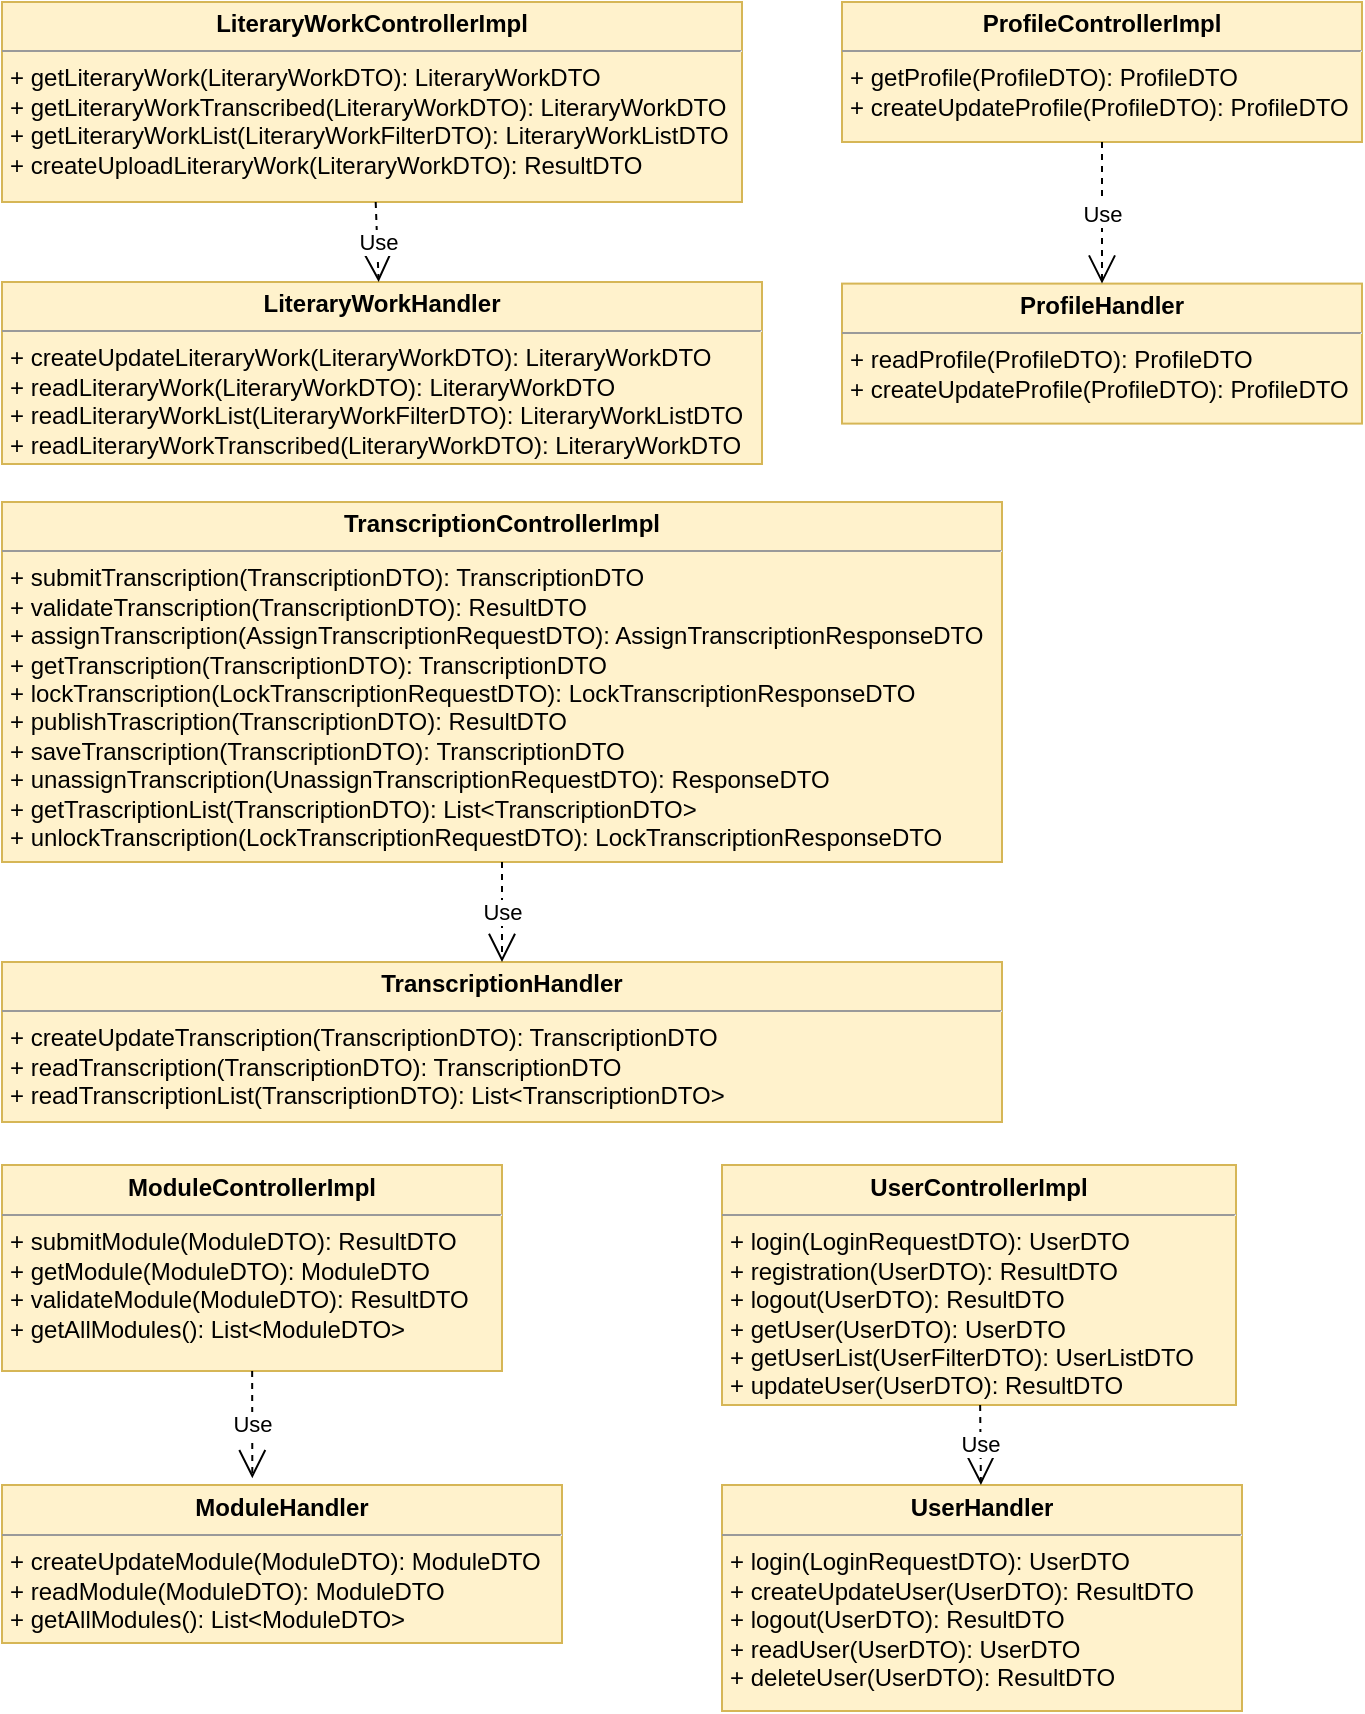 <mxfile version="12.1.9" type="device" pages="1"><diagram id="q4cFodYw-TBzlHbiW_eS" name="Page-1"><mxGraphModel dx="1038" dy="531" grid="1" gridSize="10" guides="1" tooltips="1" connect="1" arrows="1" fold="1" page="1" pageScale="1" pageWidth="827" pageHeight="1169" math="0" shadow="0"><root><mxCell id="0"/><mxCell id="1" parent="0"/><mxCell id="9nqBZvQwRrFpqeL6nFMv-12" value="&lt;p style=&quot;margin: 0px ; margin-top: 4px ; text-align: center&quot;&gt;&lt;b&gt;LiteraryWorkControllerImpl&lt;/b&gt;&lt;/p&gt;&lt;hr size=&quot;1&quot;&gt;&lt;p style=&quot;margin: 0px 0px 0px 4px&quot;&gt;+ getLiteraryWork(LiteraryWorkDTO): LiteraryWorkDTO&lt;/p&gt;&lt;p style=&quot;margin: 0px 0px 0px 4px&quot;&gt;+ getLiteraryWorkTranscribed(LiteraryWorkDTO): LiteraryWorkDTO&lt;br&gt;&lt;/p&gt;&lt;p style=&quot;margin: 0px 0px 0px 4px&quot;&gt;+ getLiteraryWorkList(LiteraryWorkFilterDTO): LiteraryWorkListDTO&lt;/p&gt;&lt;p style=&quot;margin: 0px 0px 0px 4px&quot;&gt;+ createUploadLiteraryWork(LiteraryWorkDTO):&amp;nbsp;ResultDTO&lt;/p&gt;&lt;div&gt;&lt;span&gt;&lt;br&gt;&lt;/span&gt;&lt;/div&gt;&lt;div&gt;&lt;span&gt;&lt;br&gt;&lt;/span&gt;&lt;/div&gt;&lt;p&gt;&lt;span&gt;&lt;br&gt;&lt;/span&gt;&lt;/p&gt;&lt;p&gt;&lt;span&gt;&lt;br&gt;&lt;/span&gt;&lt;/p&gt;&lt;p&gt;&lt;span&gt;&lt;br&gt;&lt;/span&gt;&lt;/p&gt;&lt;p&gt;&lt;br&gt;&lt;/p&gt;&lt;p&gt;&lt;br&gt;&lt;/p&gt;&lt;p&gt;&lt;br&gt;&lt;/p&gt;" style="verticalAlign=top;align=left;overflow=fill;fontSize=12;fontFamily=Helvetica;html=1;fillColor=#fff2cc;strokeColor=#d6b656;" parent="1" vertex="1"><mxGeometry x="73" y="40" width="370" height="100" as="geometry"/></mxCell><mxCell id="9nqBZvQwRrFpqeL6nFMv-15" value="&lt;p style=&quot;margin: 0px ; margin-top: 4px ; text-align: center&quot;&gt;&lt;b&gt;ProfileControllerImpl&lt;/b&gt;&lt;/p&gt;&lt;hr size=&quot;1&quot;&gt;&lt;p style=&quot;margin: 0px ; margin-left: 4px&quot;&gt;+ getProfile(ProfileDTO): ProfileDTO&lt;br&gt;+ createUpdateProfile(ProfileDTO): ProfileDTO&lt;/p&gt;&lt;div&gt;&lt;span&gt;&lt;br&gt;&lt;/span&gt;&lt;/div&gt;&lt;div&gt;&lt;span&gt;&lt;br&gt;&lt;/span&gt;&lt;/div&gt;&lt;p&gt;&lt;span&gt;&lt;br&gt;&lt;/span&gt;&lt;/p&gt;&lt;p&gt;&lt;span&gt;&lt;br&gt;&lt;/span&gt;&lt;/p&gt;&lt;p&gt;&lt;span&gt;&lt;br&gt;&lt;/span&gt;&lt;/p&gt;&lt;p&gt;&lt;br&gt;&lt;/p&gt;&lt;p&gt;&lt;br&gt;&lt;/p&gt;&lt;p&gt;&lt;br&gt;&lt;/p&gt;" style="verticalAlign=top;align=left;overflow=fill;fontSize=12;fontFamily=Helvetica;html=1;fillColor=#fff2cc;strokeColor=#d6b656;" parent="1" vertex="1"><mxGeometry x="493" y="40" width="260" height="70" as="geometry"/></mxCell><mxCell id="9nqBZvQwRrFpqeL6nFMv-18" value="&lt;p style=&quot;margin: 0px ; margin-top: 4px ; text-align: center&quot;&gt;&lt;b&gt;TranscriptionControllerImpl&lt;/b&gt;&lt;/p&gt;&lt;hr size=&quot;1&quot;&gt;&lt;p style=&quot;margin: 0px 0px 0px 4px&quot;&gt;+ submitTranscription(TranscriptionDTO): TranscriptionDTO&lt;br&gt;+ validateTranscription(TranscriptionDTO): ResultDTO&lt;/p&gt;&lt;p style=&quot;margin: 0px 0px 0px 4px&quot;&gt;+ assignTranscription(AssignTranscriptionRequestDTO): AssignTranscriptionResponseDTO&lt;/p&gt;&lt;p style=&quot;margin: 0px 0px 0px 4px&quot;&gt;+&amp;nbsp;getTranscription(TranscriptionDTO): TranscriptionDTO&lt;/p&gt;&lt;p style=&quot;margin: 0px 0px 0px 4px&quot;&gt;+&amp;nbsp;lockTranscription(LockTranscriptionRequestDTO):&amp;nbsp;LockTranscriptionResponseDTO&lt;/p&gt;&lt;p style=&quot;margin: 0px 0px 0px 4px&quot;&gt;+&amp;nbsp;publishTrascription(TranscriptionDTO): ResultDTO&lt;/p&gt;&lt;p style=&quot;margin: 0px 0px 0px 4px&quot;&gt;+ saveTranscription(TranscriptionDTO):&amp;nbsp;TranscriptionDTO&lt;/p&gt;&lt;p style=&quot;margin: 0px 0px 0px 4px&quot;&gt;+&amp;nbsp;unassignTranscription(UnassignTranscriptionRequestDTO): ResponseDTO&lt;/p&gt;&lt;p style=&quot;margin: 0px 0px 0px 4px&quot;&gt;+&amp;nbsp;getTrascriptionList(TranscriptionDTO):&amp;nbsp;List&amp;lt;TranscriptionDTO&amp;gt;&lt;/p&gt;&lt;p style=&quot;margin: 0px 0px 0px 4px&quot;&gt;+&amp;nbsp;unlockTranscription(LockTranscriptionRequestDTO):&amp;nbsp;LockTranscriptionResponseDTO&lt;/p&gt;&lt;p&gt;&lt;span&gt;&lt;br&gt;&lt;/span&gt;&lt;/p&gt;&lt;div&gt;&lt;span&gt;&lt;br&gt;&lt;/span&gt;&lt;/div&gt;&lt;div&gt;&lt;span&gt;&lt;br&gt;&lt;/span&gt;&lt;/div&gt;&lt;p&gt;&lt;span&gt;&lt;br&gt;&lt;/span&gt;&lt;/p&gt;&lt;p&gt;&lt;span&gt;&lt;br&gt;&lt;/span&gt;&lt;/p&gt;&lt;p&gt;&lt;span&gt;&lt;br&gt;&lt;/span&gt;&lt;/p&gt;&lt;p&gt;&lt;br&gt;&lt;/p&gt;&lt;p&gt;&lt;br&gt;&lt;/p&gt;&lt;p&gt;&lt;br&gt;&lt;/p&gt;" style="verticalAlign=top;align=left;overflow=fill;fontSize=12;fontFamily=Helvetica;html=1;fillColor=#fff2cc;strokeColor=#d6b656;" parent="1" vertex="1"><mxGeometry x="73" y="290" width="500" height="180" as="geometry"/></mxCell><mxCell id="9nqBZvQwRrFpqeL6nFMv-21" value="&lt;p style=&quot;margin: 0px ; margin-top: 4px ; text-align: center&quot;&gt;&lt;b&gt;ModuleControllerImpl&lt;/b&gt;&lt;/p&gt;&lt;hr size=&quot;1&quot;&gt;&lt;p style=&quot;margin: 0px 0px 0px 4px&quot;&gt;+ submitModule(ModuleDTO): ResultDTO&lt;/p&gt;&lt;p style=&quot;margin: 0px 0px 0px 4px&quot;&gt;+ getModule(ModuleDTO): ModuleDTO&lt;/p&gt;&lt;p style=&quot;margin: 0px 0px 0px 4px&quot;&gt;+ validateModule(ModuleDTO): ResultDTO&lt;/p&gt;&lt;p style=&quot;margin: 0px 0px 0px 4px&quot;&gt;+ getAllModules(): List&amp;lt;ModuleDTO&amp;gt;&lt;/p&gt;&lt;div&gt;&lt;span&gt;&lt;br&gt;&lt;/span&gt;&lt;/div&gt;&lt;div&gt;&lt;span&gt;&lt;br&gt;&lt;/span&gt;&lt;/div&gt;&lt;p&gt;&lt;span&gt;&lt;br&gt;&lt;/span&gt;&lt;/p&gt;&lt;p&gt;&lt;span&gt;&lt;br&gt;&lt;/span&gt;&lt;/p&gt;&lt;p&gt;&lt;span&gt;&lt;br&gt;&lt;/span&gt;&lt;/p&gt;&lt;p&gt;&lt;br&gt;&lt;/p&gt;&lt;p&gt;&lt;br&gt;&lt;/p&gt;&lt;p&gt;&lt;br&gt;&lt;/p&gt;" style="verticalAlign=top;align=left;overflow=fill;fontSize=12;fontFamily=Helvetica;html=1;fillColor=#fff2cc;strokeColor=#d6b656;" parent="1" vertex="1"><mxGeometry x="73" y="621.5" width="250" height="103" as="geometry"/></mxCell><mxCell id="9nqBZvQwRrFpqeL6nFMv-24" value="&lt;p style=&quot;margin: 0px ; margin-top: 4px ; text-align: center&quot;&gt;&lt;b&gt;UserControllerImpl&lt;/b&gt;&lt;/p&gt;&lt;hr size=&quot;1&quot;&gt;&lt;p style=&quot;margin: 0px 0px 0px 4px&quot;&gt;+ login(LoginRequestDTO): UserDTO&lt;br&gt;+ registration(UserDTO): ResultDTO&lt;/p&gt;&lt;p style=&quot;margin: 0px 0px 0px 4px&quot;&gt;+ logout(UserDTO): ResultDTO&lt;/p&gt;&lt;p style=&quot;margin: 0px 0px 0px 4px&quot;&gt;+&amp;nbsp;getUser(UserDTO):&amp;nbsp;UserDTO&lt;/p&gt;&lt;p style=&quot;margin: 0px 0px 0px 4px&quot;&gt;+ getUserList(UserFilterDTO):&amp;nbsp;UserListDTO&lt;/p&gt;&lt;p style=&quot;margin: 0px 0px 0px 4px&quot;&gt;+ updateUser(UserDTO):&amp;nbsp;ResultDTO&lt;/p&gt;&lt;div&gt;&lt;span&gt;&lt;br&gt;&lt;/span&gt;&lt;/div&gt;&lt;div&gt;&lt;span&gt;&lt;br&gt;&lt;/span&gt;&lt;/div&gt;&lt;p&gt;&lt;span&gt;&lt;br&gt;&lt;/span&gt;&lt;/p&gt;&lt;p&gt;&lt;span&gt;&lt;br&gt;&lt;/span&gt;&lt;/p&gt;&lt;p&gt;&lt;span&gt;&lt;br&gt;&lt;/span&gt;&lt;/p&gt;&lt;p&gt;&lt;br&gt;&lt;/p&gt;&lt;p&gt;&lt;br&gt;&lt;/p&gt;&lt;p&gt;&lt;br&gt;&lt;/p&gt;" style="verticalAlign=top;align=left;overflow=fill;fontSize=12;fontFamily=Helvetica;html=1;fillColor=#fff2cc;strokeColor=#d6b656;" parent="1" vertex="1"><mxGeometry x="433" y="621.5" width="257" height="120" as="geometry"/></mxCell><mxCell id="YDSBDReVMTlkqqa4Y8eN-1" value="&lt;p style=&quot;margin: 0px ; margin-top: 4px ; text-align: center&quot;&gt;&lt;b&gt;LiteraryWorkHandler&lt;/b&gt;&lt;/p&gt;&lt;hr size=&quot;1&quot;&gt;&lt;p style=&quot;margin: 0px 0px 0px 4px&quot;&gt;+ createUpdateLiteraryWork(LiteraryWorkDTO): LiteraryWorkDTO&lt;/p&gt;&lt;p style=&quot;margin: 0px 0px 0px 4px&quot;&gt;+ readLiteraryWork(LiteraryWorkDTO): LiteraryWorkDTO&lt;br&gt;&lt;/p&gt;&lt;p style=&quot;margin: 0px 0px 0px 4px&quot;&gt;+ readLiteraryWorkList(LiteraryWorkFilterDTO): LiteraryWorkListDTO&lt;/p&gt;&lt;p style=&quot;margin: 0px 0px 0px 4px&quot;&gt;+ readLiteraryWorkTranscribed(LiteraryWorkDTO): LiteraryWorkDTO&lt;/p&gt;&lt;p&gt;&lt;br&gt;&lt;/p&gt;" style="verticalAlign=top;align=left;overflow=fill;fontSize=12;fontFamily=Helvetica;html=1;fillColor=#fff2cc;strokeColor=#d6b656;" parent="1" vertex="1"><mxGeometry x="73" y="180" width="380" height="91" as="geometry"/></mxCell><mxCell id="YDSBDReVMTlkqqa4Y8eN-3" value="&lt;p style=&quot;margin: 0px ; margin-top: 4px ; text-align: center&quot;&gt;&lt;b&gt;ProfileHandler&lt;/b&gt;&lt;/p&gt;&lt;hr size=&quot;1&quot;&gt;&lt;p style=&quot;margin: 0px ; margin-left: 4px&quot;&gt;+ readProfile(ProfileDTO): ProfileDTO&lt;br&gt;+ createUpdateProfile(ProfileDTO): ProfileDTO&lt;/p&gt;" style="verticalAlign=top;align=left;overflow=fill;fontSize=12;fontFamily=Helvetica;html=1;fillColor=#fff2cc;strokeColor=#d6b656;" parent="1" vertex="1"><mxGeometry x="493" y="180.8" width="260" height="70" as="geometry"/></mxCell><mxCell id="YDSBDReVMTlkqqa4Y8eN-4" value="&lt;p style=&quot;margin: 0px ; margin-top: 4px ; text-align: center&quot;&gt;&lt;b&gt;TranscriptionHandler&lt;/b&gt;&lt;/p&gt;&lt;hr size=&quot;1&quot;&gt;&lt;p style=&quot;margin: 0px 0px 0px 4px&quot;&gt;+ createUpdateTranscription(TranscriptionDTO): TranscriptionDTO&lt;/p&gt;&lt;p style=&quot;margin: 0px 0px 0px 4px&quot;&gt;+ readTranscription(TranscriptionDTO): TranscriptionDTO&lt;/p&gt;&lt;p style=&quot;margin: 0px 0px 0px 4px&quot;&gt;+ readTranscriptionList(TranscriptionDTO): List&amp;lt;TranscriptionDTO&amp;gt;&lt;/p&gt;&lt;p&gt;&lt;span&gt;&lt;br&gt;&lt;/span&gt;&lt;/p&gt;&lt;p&gt;&lt;br&gt;&lt;/p&gt;&lt;p&gt;&lt;br&gt;&lt;/p&gt;&lt;p&gt;&lt;br&gt;&lt;/p&gt;" style="verticalAlign=top;align=left;overflow=fill;fontSize=12;fontFamily=Helvetica;html=1;fillColor=#fff2cc;strokeColor=#d6b656;" parent="1" vertex="1"><mxGeometry x="73" y="520" width="500" height="80" as="geometry"/></mxCell><mxCell id="YDSBDReVMTlkqqa4Y8eN-5" value="&lt;p style=&quot;margin: 0px ; margin-top: 4px ; text-align: center&quot;&gt;&lt;b&gt;ModuleHandler&lt;/b&gt;&lt;/p&gt;&lt;hr size=&quot;1&quot;&gt;&lt;p style=&quot;margin: 0px 0px 0px 4px&quot;&gt;+ createUpdateModule(ModuleDTO): ModuleDTO&lt;/p&gt;&lt;p style=&quot;margin: 0px 0px 0px 4px&quot;&gt;+ readModule(ModuleDTO): ModuleDTO&lt;/p&gt;&lt;p style=&quot;margin: 0px 0px 0px 4px&quot;&gt;+ getAllModules(): List&amp;lt;ModuleDTO&amp;gt;&lt;/p&gt;&lt;p&gt;&lt;br&gt;&lt;/p&gt;&lt;p&gt;&lt;br&gt;&lt;/p&gt;" style="verticalAlign=top;align=left;overflow=fill;fontSize=12;fontFamily=Helvetica;html=1;fillColor=#fff2cc;strokeColor=#d6b656;" parent="1" vertex="1"><mxGeometry x="73" y="781.5" width="280" height="79" as="geometry"/></mxCell><mxCell id="YDSBDReVMTlkqqa4Y8eN-6" value="&lt;p style=&quot;margin: 0px ; margin-top: 4px ; text-align: center&quot;&gt;&lt;b&gt;UserHandler&lt;/b&gt;&lt;/p&gt;&lt;hr size=&quot;1&quot;&gt;&lt;p style=&quot;margin: 0px 0px 0px 4px&quot;&gt;+ login(LoginRequestDTO): UserDTO&lt;/p&gt;&lt;p style=&quot;margin: 0px 0px 0px 4px&quot;&gt;+ createUpdateUser(UserDTO): ResultDTO&lt;/p&gt;&lt;p style=&quot;margin: 0px 0px 0px 4px&quot;&gt;+ logout(UserDTO): ResultDTO&lt;/p&gt;&lt;p style=&quot;margin: 0px 0px 0px 4px&quot;&gt;+ readUser(UserDTO): UserDTO&lt;/p&gt;&lt;p style=&quot;margin: 0px 0px 0px 4px&quot;&gt;+ deleteUser(UserDTO): ResultDTO&lt;/p&gt;&lt;p&gt;&lt;br&gt;&lt;/p&gt;" style="verticalAlign=top;align=left;overflow=fill;fontSize=12;fontFamily=Helvetica;html=1;fillColor=#fff2cc;strokeColor=#d6b656;" parent="1" vertex="1"><mxGeometry x="433" y="781.5" width="260" height="113" as="geometry"/></mxCell><mxCell id="H2dUI9dXiU7TDnAdC6QU-23" value="Use" style="endArrow=open;endSize=12;dashed=1;html=1;" parent="1" source="9nqBZvQwRrFpqeL6nFMv-15" target="YDSBDReVMTlkqqa4Y8eN-3" edge="1"><mxGeometry width="160" relative="1" as="geometry"><mxPoint x="751.252" y="125.5" as="sourcePoint"/><mxPoint x="753.186" y="412.5" as="targetPoint"/></mxGeometry></mxCell><mxCell id="5jKnP0l57IVG3aQ4VMmd-4" value="Use" style="endArrow=open;endSize=12;dashed=1;html=1;" parent="1" source="9nqBZvQwRrFpqeL6nFMv-12" target="YDSBDReVMTlkqqa4Y8eN-1" edge="1"><mxGeometry width="160" relative="1" as="geometry"><mxPoint x="463" y="104.5" as="sourcePoint"/><mxPoint x="463" y="175.3" as="targetPoint"/></mxGeometry></mxCell><mxCell id="5jKnP0l57IVG3aQ4VMmd-5" value="Use" style="endArrow=open;endSize=12;dashed=1;html=1;" parent="1" source="9nqBZvQwRrFpqeL6nFMv-18" target="YDSBDReVMTlkqqa4Y8eN-4" edge="1"><mxGeometry width="160" relative="1" as="geometry"><mxPoint x="292.838" y="457.5" as="sourcePoint"/><mxPoint x="294.346" y="498.5" as="targetPoint"/></mxGeometry></mxCell><mxCell id="5jKnP0l57IVG3aQ4VMmd-7" value="Use" style="endArrow=open;endSize=12;dashed=1;html=1;entryX=0.447;entryY=-0.043;entryDx=0;entryDy=0;entryPerimeter=0;" parent="1" source="9nqBZvQwRrFpqeL6nFMv-21" target="YDSBDReVMTlkqqa4Y8eN-5" edge="1"><mxGeometry width="160" relative="1" as="geometry"><mxPoint x="223" y="732.6" as="sourcePoint"/><mxPoint x="203" y="781.5" as="targetPoint"/></mxGeometry></mxCell><mxCell id="5jKnP0l57IVG3aQ4VMmd-8" value="Use" style="endArrow=open;endSize=12;dashed=1;html=1;" parent="1" source="9nqBZvQwRrFpqeL6nFMv-24" target="YDSBDReVMTlkqqa4Y8eN-6" edge="1"><mxGeometry width="160" relative="1" as="geometry"><mxPoint x="572" y="731.6" as="sourcePoint"/><mxPoint x="572" y="775.5" as="targetPoint"/></mxGeometry></mxCell></root></mxGraphModel></diagram></mxfile>